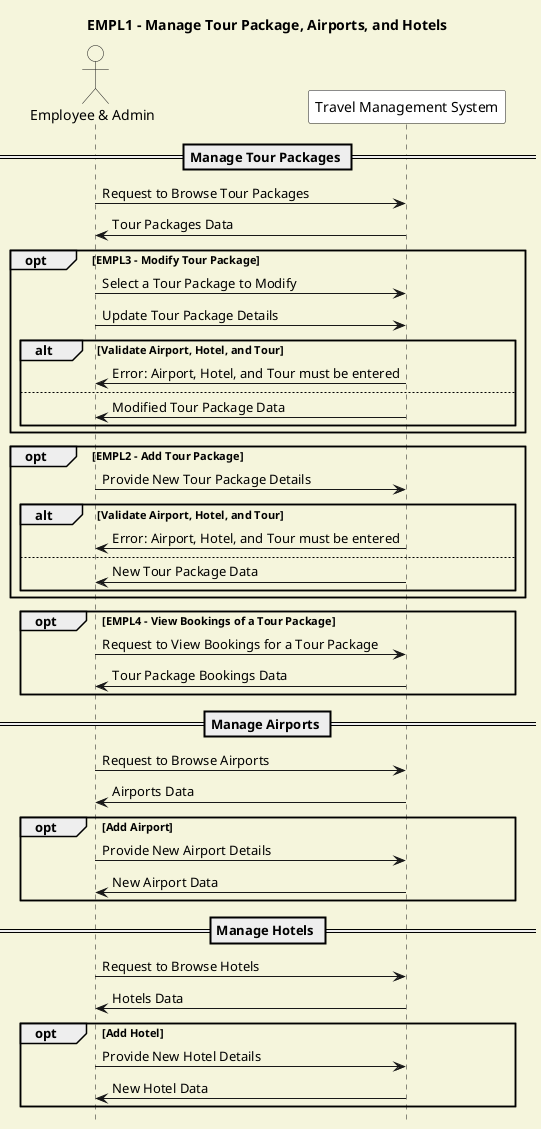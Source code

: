 @startuml
title EMPL1 - Manage Tour Package, Airports, and Hotels

skinparam backgroundColor #F5F5DC
hide footbox

actor "Employee & Admin" as Employee #F5F5DC
participant "Travel Management System" as TMS #FFFFFF

== Manage Tour Packages ==
Employee -> TMS : Request to Browse Tour Packages
TMS -> Employee : Tour Packages Data

opt EMPL3 - Modify Tour Package
    Employee -> TMS : Select a Tour Package to Modify
    Employee -> TMS : Update Tour Package Details
    alt Validate Airport, Hotel, and Tour
        TMS -> Employee : Error: Airport, Hotel, and Tour must be entered
    else
        TMS -> Employee : Modified Tour Package Data
    end
end

opt EMPL2 - Add Tour Package
    Employee -> TMS : Provide New Tour Package Details
    alt Validate Airport, Hotel, and Tour
        TMS -> Employee : Error: Airport, Hotel, and Tour must be entered
    else
        TMS -> Employee : New Tour Package Data
    end
end

opt EMPL4 - View Bookings of a Tour Package
    Employee -> TMS : Request to View Bookings for a Tour Package
    TMS -> Employee : Tour Package Bookings Data
end

== Manage Airports ==
Employee -> TMS : Request to Browse Airports
TMS -> Employee : Airports Data

opt Add Airport
    Employee -> TMS : Provide New Airport Details
    TMS -> Employee : New Airport Data
end

== Manage Hotels ==
Employee -> TMS : Request to Browse Hotels
TMS -> Employee : Hotels Data

opt Add Hotel
    Employee -> TMS : Provide New Hotel Details
    TMS -> Employee : New Hotel Data
end

@enduml
